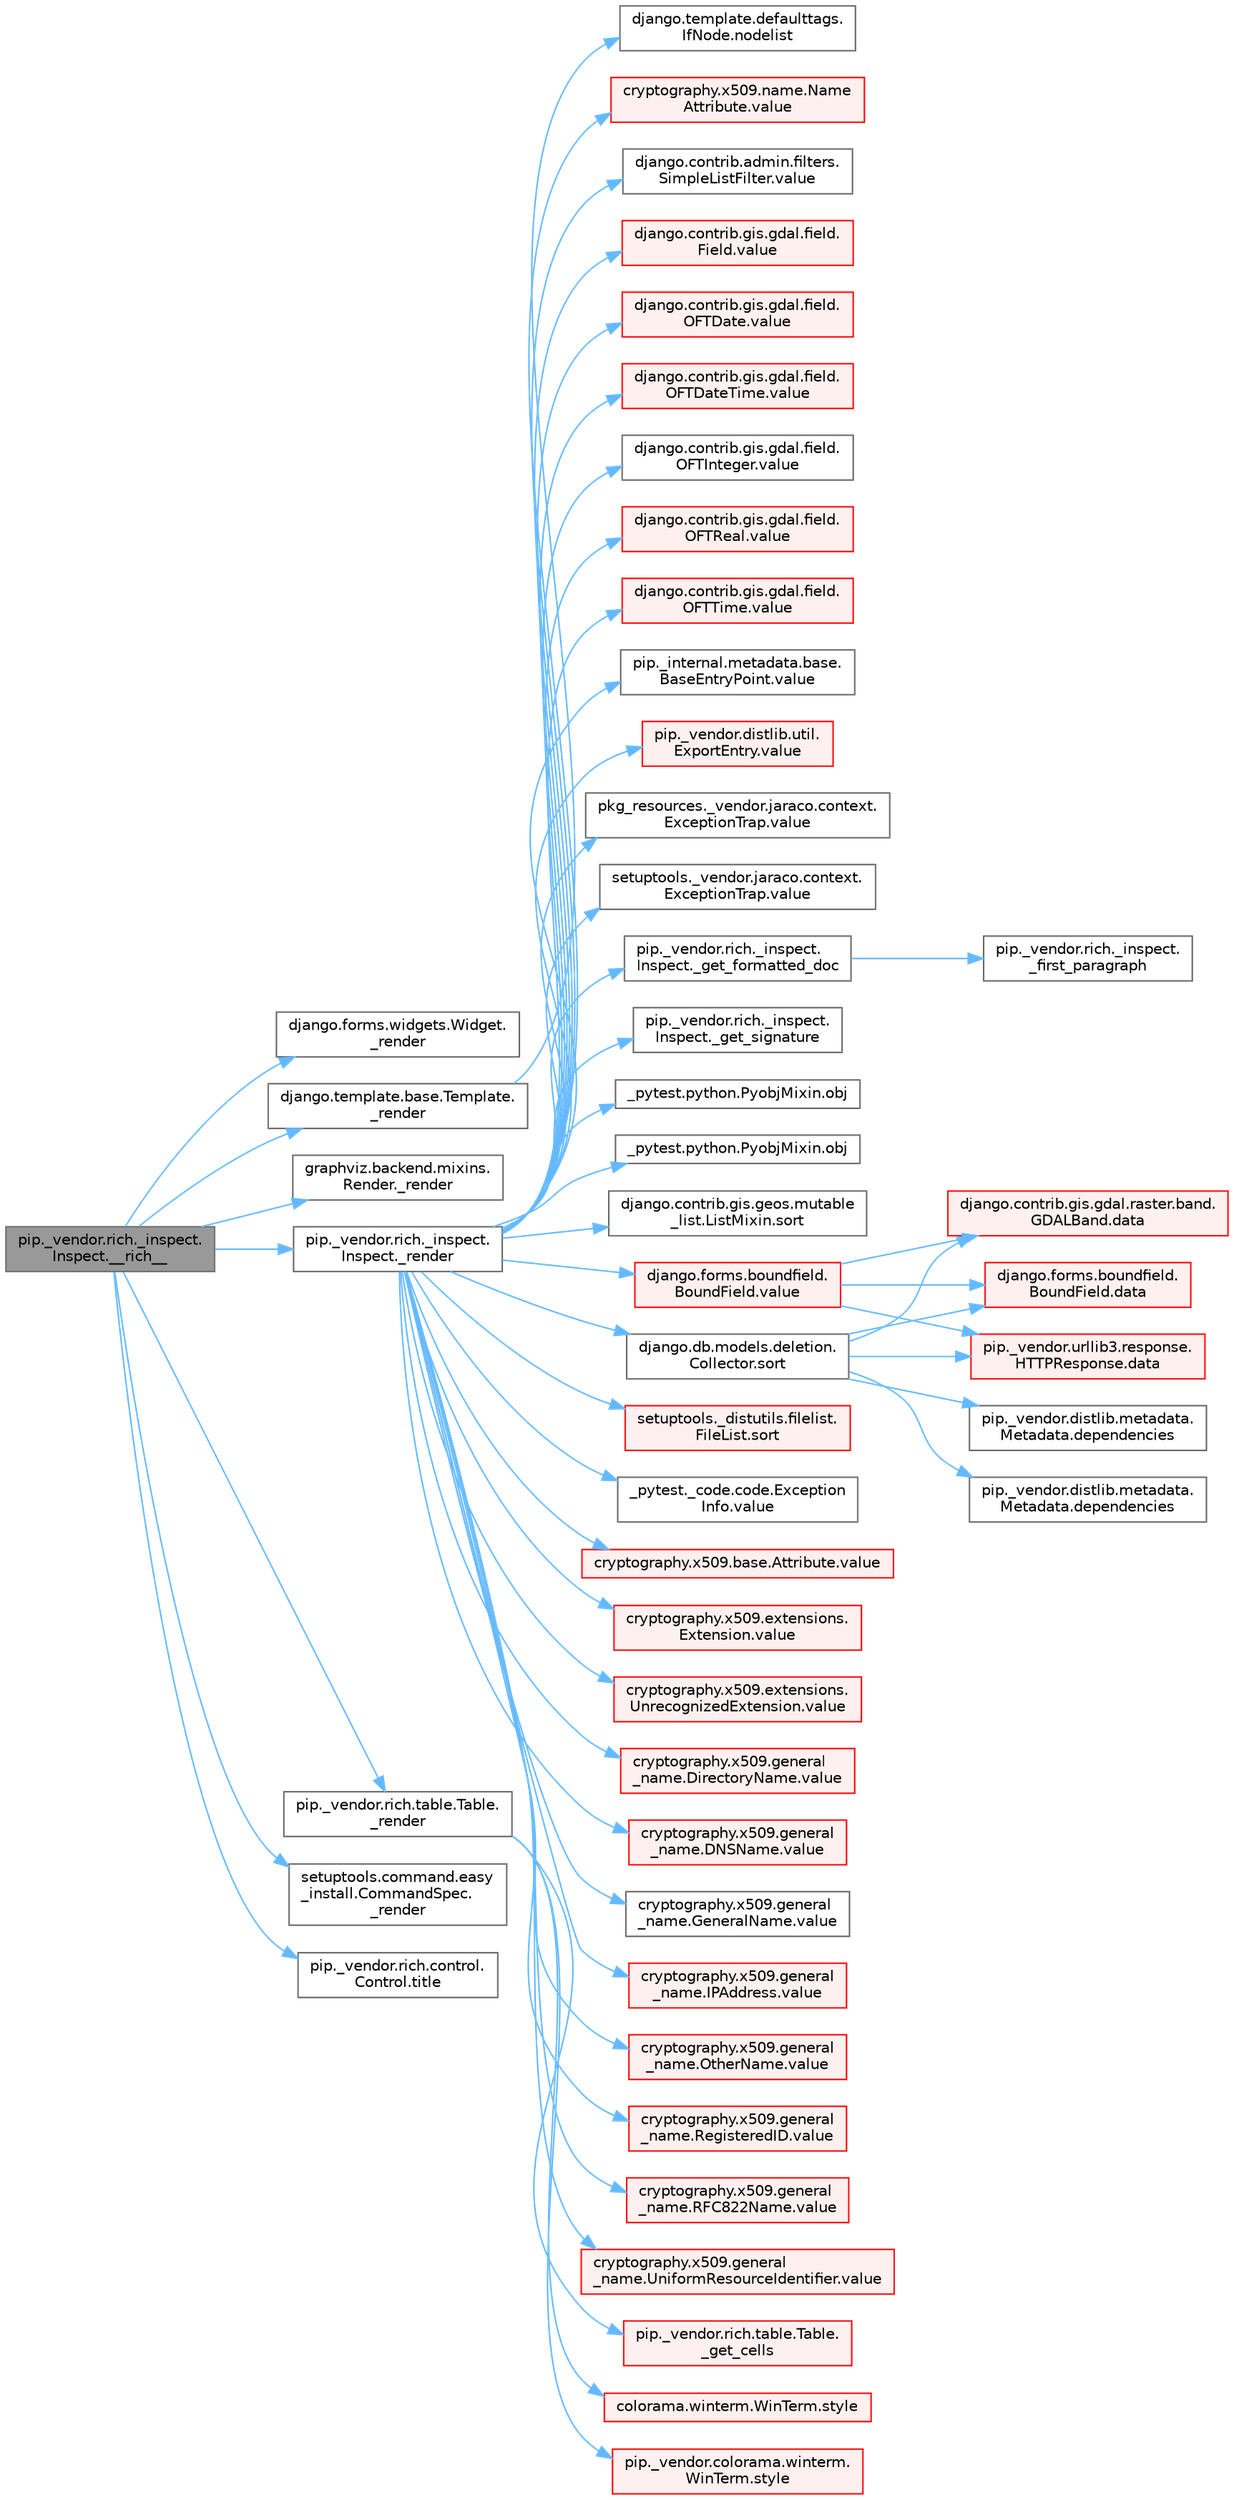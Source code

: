 digraph "pip._vendor.rich._inspect.Inspect.__rich__"
{
 // LATEX_PDF_SIZE
  bgcolor="transparent";
  edge [fontname=Helvetica,fontsize=10,labelfontname=Helvetica,labelfontsize=10];
  node [fontname=Helvetica,fontsize=10,shape=box,height=0.2,width=0.4];
  rankdir="LR";
  Node1 [id="Node000001",label="pip._vendor.rich._inspect.\lInspect.__rich__",height=0.2,width=0.4,color="gray40", fillcolor="grey60", style="filled", fontcolor="black",tooltip=" "];
  Node1 -> Node2 [id="edge1_Node000001_Node000002",color="steelblue1",style="solid",tooltip=" "];
  Node2 [id="Node000002",label="django.forms.widgets.Widget.\l_render",height=0.2,width=0.4,color="grey40", fillcolor="white", style="filled",URL="$classdjango_1_1forms_1_1widgets_1_1_widget.html#a085824b717d5cd1646b688d43ed51c59",tooltip=" "];
  Node1 -> Node3 [id="edge2_Node000001_Node000003",color="steelblue1",style="solid",tooltip=" "];
  Node3 [id="Node000003",label="django.template.base.Template.\l_render",height=0.2,width=0.4,color="grey40", fillcolor="white", style="filled",URL="$classdjango_1_1template_1_1base_1_1_template.html#a32242527e246f564ed448c465b9e5312",tooltip=" "];
  Node3 -> Node4 [id="edge3_Node000003_Node000004",color="steelblue1",style="solid",tooltip=" "];
  Node4 [id="Node000004",label="django.template.defaulttags.\lIfNode.nodelist",height=0.2,width=0.4,color="grey40", fillcolor="white", style="filled",URL="$classdjango_1_1template_1_1defaulttags_1_1_if_node.html#a26a933ed2147527d1576658daa8bffff",tooltip=" "];
  Node1 -> Node5 [id="edge4_Node000001_Node000005",color="steelblue1",style="solid",tooltip=" "];
  Node5 [id="Node000005",label="graphviz.backend.mixins.\lRender._render",height=0.2,width=0.4,color="grey40", fillcolor="white", style="filled",URL="$classgraphviz_1_1backend_1_1mixins_1_1_render.html#af69b7884d45d00b29c648cb21eb366f0",tooltip=" "];
  Node1 -> Node6 [id="edge5_Node000001_Node000006",color="steelblue1",style="solid",tooltip=" "];
  Node6 [id="Node000006",label="pip._vendor.rich._inspect.\lInspect._render",height=0.2,width=0.4,color="grey40", fillcolor="white", style="filled",URL="$classpip_1_1__vendor_1_1rich_1_1__inspect_1_1_inspect.html#a9bb6dcacc52f9f07c1d4b7f526789003",tooltip=" "];
  Node6 -> Node7 [id="edge6_Node000006_Node000007",color="steelblue1",style="solid",tooltip=" "];
  Node7 [id="Node000007",label="pip._vendor.rich._inspect.\lInspect._get_formatted_doc",height=0.2,width=0.4,color="grey40", fillcolor="white", style="filled",URL="$classpip_1_1__vendor_1_1rich_1_1__inspect_1_1_inspect.html#a60540eeffdfc8d8da7b75ba5e541e416",tooltip=" "];
  Node7 -> Node8 [id="edge7_Node000007_Node000008",color="steelblue1",style="solid",tooltip=" "];
  Node8 [id="Node000008",label="pip._vendor.rich._inspect.\l_first_paragraph",height=0.2,width=0.4,color="grey40", fillcolor="white", style="filled",URL="$namespacepip_1_1__vendor_1_1rich_1_1__inspect.html#ac7a190e4e14af5baba5e6d05c7ba4ed2",tooltip=" "];
  Node6 -> Node9 [id="edge8_Node000006_Node000009",color="steelblue1",style="solid",tooltip=" "];
  Node9 [id="Node000009",label="pip._vendor.rich._inspect.\lInspect._get_signature",height=0.2,width=0.4,color="grey40", fillcolor="white", style="filled",URL="$classpip_1_1__vendor_1_1rich_1_1__inspect_1_1_inspect.html#ad351f9f237e16ea2565171ccd0385711",tooltip=" "];
  Node6 -> Node10 [id="edge9_Node000006_Node000010",color="steelblue1",style="solid",tooltip=" "];
  Node10 [id="Node000010",label="_pytest.python.PyobjMixin.obj",height=0.2,width=0.4,color="grey40", fillcolor="white", style="filled",URL="$class__pytest_1_1python_1_1_pyobj_mixin.html#a065a31711e609a6aa50ed7b39dbcb639",tooltip=" "];
  Node6 -> Node11 [id="edge10_Node000006_Node000011",color="steelblue1",style="solid",tooltip=" "];
  Node11 [id="Node000011",label="_pytest.python.PyobjMixin.obj",height=0.2,width=0.4,color="grey40", fillcolor="white", style="filled",URL="$class__pytest_1_1python_1_1_pyobj_mixin.html#a8c43ea854dd8fa37328214ee62677508",tooltip=" "];
  Node6 -> Node12 [id="edge11_Node000006_Node000012",color="steelblue1",style="solid",tooltip=" "];
  Node12 [id="Node000012",label="django.contrib.gis.geos.mutable\l_list.ListMixin.sort",height=0.2,width=0.4,color="grey40", fillcolor="white", style="filled",URL="$classdjango_1_1contrib_1_1gis_1_1geos_1_1mutable__list_1_1_list_mixin.html#a3943af29375abcf1098bb24b16aa57da",tooltip=" "];
  Node6 -> Node13 [id="edge12_Node000006_Node000013",color="steelblue1",style="solid",tooltip=" "];
  Node13 [id="Node000013",label="django.db.models.deletion.\lCollector.sort",height=0.2,width=0.4,color="grey40", fillcolor="white", style="filled",URL="$classdjango_1_1db_1_1models_1_1deletion_1_1_collector.html#aed167225de4a87068c3156b198e7697c",tooltip=" "];
  Node13 -> Node14 [id="edge13_Node000013_Node000014",color="steelblue1",style="solid",tooltip=" "];
  Node14 [id="Node000014",label="django.contrib.gis.gdal.raster.band.\lGDALBand.data",height=0.2,width=0.4,color="red", fillcolor="#FFF0F0", style="filled",URL="$classdjango_1_1contrib_1_1gis_1_1gdal_1_1raster_1_1band_1_1_g_d_a_l_band.html#a5d37dc4c4d5a50a21b75460e75f9ee4d",tooltip=" "];
  Node13 -> Node269 [id="edge14_Node000013_Node000269",color="steelblue1",style="solid",tooltip=" "];
  Node269 [id="Node000269",label="django.forms.boundfield.\lBoundField.data",height=0.2,width=0.4,color="red", fillcolor="#FFF0F0", style="filled",URL="$classdjango_1_1forms_1_1boundfield_1_1_bound_field.html#ad38e19a5099c352218e82322f47b020c",tooltip=" "];
  Node13 -> Node270 [id="edge15_Node000013_Node000270",color="steelblue1",style="solid",tooltip=" "];
  Node270 [id="Node000270",label="pip._vendor.urllib3.response.\lHTTPResponse.data",height=0.2,width=0.4,color="red", fillcolor="#FFF0F0", style="filled",URL="$classpip_1_1__vendor_1_1urllib3_1_1response_1_1_h_t_t_p_response.html#abf3c538704803faf453331b0031f3bdd",tooltip=" "];
  Node13 -> Node2532 [id="edge16_Node000013_Node002532",color="steelblue1",style="solid",tooltip=" "];
  Node2532 [id="Node002532",label="pip._vendor.distlib.metadata.\lMetadata.dependencies",height=0.2,width=0.4,color="grey40", fillcolor="white", style="filled",URL="$classpip_1_1__vendor_1_1distlib_1_1metadata_1_1_metadata.html#abf6cbb244fad75feddef718a94bcc2da",tooltip=" "];
  Node13 -> Node2533 [id="edge17_Node000013_Node002533",color="steelblue1",style="solid",tooltip=" "];
  Node2533 [id="Node002533",label="pip._vendor.distlib.metadata.\lMetadata.dependencies",height=0.2,width=0.4,color="grey40", fillcolor="white", style="filled",URL="$classpip_1_1__vendor_1_1distlib_1_1metadata_1_1_metadata.html#a19a426eacc32d3e13ed1e68885735047",tooltip=" "];
  Node6 -> Node3096 [id="edge18_Node000006_Node003096",color="steelblue1",style="solid",tooltip=" "];
  Node3096 [id="Node003096",label="setuptools._distutils.filelist.\lFileList.sort",height=0.2,width=0.4,color="red", fillcolor="#FFF0F0", style="filled",URL="$classsetuptools_1_1__distutils_1_1filelist_1_1_file_list.html#a22aca338a56171f45d6a8f9e7abe6498",tooltip=" "];
  Node6 -> Node495 [id="edge19_Node000006_Node000495",color="steelblue1",style="solid",tooltip=" "];
  Node495 [id="Node000495",label="_pytest._code.code.Exception\lInfo.value",height=0.2,width=0.4,color="grey40", fillcolor="white", style="filled",URL="$class__pytest_1_1__code_1_1code_1_1_exception_info.html#a65675b4b4254ece8c2b96f442ffa6a75",tooltip=" "];
  Node6 -> Node496 [id="edge20_Node000006_Node000496",color="steelblue1",style="solid",tooltip=" "];
  Node496 [id="Node000496",label="cryptography.x509.base.Attribute.value",height=0.2,width=0.4,color="red", fillcolor="#FFF0F0", style="filled",URL="$classcryptography_1_1x509_1_1base_1_1_attribute.html#a60472bf1e6c7d1a19111b910c23c097a",tooltip=" "];
  Node6 -> Node500 [id="edge21_Node000006_Node000500",color="steelblue1",style="solid",tooltip=" "];
  Node500 [id="Node000500",label="cryptography.x509.extensions.\lExtension.value",height=0.2,width=0.4,color="red", fillcolor="#FFF0F0", style="filled",URL="$classcryptography_1_1x509_1_1extensions_1_1_extension.html#a8c49255768af4af1c07670fd09fe42a7",tooltip=" "];
  Node6 -> Node501 [id="edge22_Node000006_Node000501",color="steelblue1",style="solid",tooltip=" "];
  Node501 [id="Node000501",label="cryptography.x509.extensions.\lUnrecognizedExtension.value",height=0.2,width=0.4,color="red", fillcolor="#FFF0F0", style="filled",URL="$classcryptography_1_1x509_1_1extensions_1_1_unrecognized_extension.html#a9992d78623e649a72caf3f3ce5a2c0f9",tooltip=" "];
  Node6 -> Node502 [id="edge23_Node000006_Node000502",color="steelblue1",style="solid",tooltip=" "];
  Node502 [id="Node000502",label="cryptography.x509.general\l_name.DirectoryName.value",height=0.2,width=0.4,color="red", fillcolor="#FFF0F0", style="filled",URL="$classcryptography_1_1x509_1_1general__name_1_1_directory_name.html#a68ccf077d3347ac26ff3c85cb234c9fe",tooltip=" "];
  Node6 -> Node503 [id="edge24_Node000006_Node000503",color="steelblue1",style="solid",tooltip=" "];
  Node503 [id="Node000503",label="cryptography.x509.general\l_name.DNSName.value",height=0.2,width=0.4,color="red", fillcolor="#FFF0F0", style="filled",URL="$classcryptography_1_1x509_1_1general__name_1_1_d_n_s_name.html#a93b054a2226f3b5f15aa11e51e8b2357",tooltip=" "];
  Node6 -> Node504 [id="edge25_Node000006_Node000504",color="steelblue1",style="solid",tooltip=" "];
  Node504 [id="Node000504",label="cryptography.x509.general\l_name.GeneralName.value",height=0.2,width=0.4,color="grey40", fillcolor="white", style="filled",URL="$classcryptography_1_1x509_1_1general__name_1_1_general_name.html#a6eebdc32cba49fb672f0904be4be684a",tooltip=" "];
  Node6 -> Node505 [id="edge26_Node000006_Node000505",color="steelblue1",style="solid",tooltip=" "];
  Node505 [id="Node000505",label="cryptography.x509.general\l_name.IPAddress.value",height=0.2,width=0.4,color="red", fillcolor="#FFF0F0", style="filled",URL="$classcryptography_1_1x509_1_1general__name_1_1_i_p_address.html#a514cf4d34f9d4eac1db384e30bfd545c",tooltip=" "];
  Node6 -> Node506 [id="edge27_Node000006_Node000506",color="steelblue1",style="solid",tooltip=" "];
  Node506 [id="Node000506",label="cryptography.x509.general\l_name.OtherName.value",height=0.2,width=0.4,color="red", fillcolor="#FFF0F0", style="filled",URL="$classcryptography_1_1x509_1_1general__name_1_1_other_name.html#adc049986474090e83a8ff9ed596f53f6",tooltip=" "];
  Node6 -> Node507 [id="edge28_Node000006_Node000507",color="steelblue1",style="solid",tooltip=" "];
  Node507 [id="Node000507",label="cryptography.x509.general\l_name.RegisteredID.value",height=0.2,width=0.4,color="red", fillcolor="#FFF0F0", style="filled",URL="$classcryptography_1_1x509_1_1general__name_1_1_registered_i_d.html#a54915bad33598e65e1299ae76700053c",tooltip=" "];
  Node6 -> Node508 [id="edge29_Node000006_Node000508",color="steelblue1",style="solid",tooltip=" "];
  Node508 [id="Node000508",label="cryptography.x509.general\l_name.RFC822Name.value",height=0.2,width=0.4,color="red", fillcolor="#FFF0F0", style="filled",URL="$classcryptography_1_1x509_1_1general__name_1_1_r_f_c822_name.html#a63c29183b28ccc19efeb5894b261e70d",tooltip=" "];
  Node6 -> Node509 [id="edge30_Node000006_Node000509",color="steelblue1",style="solid",tooltip=" "];
  Node509 [id="Node000509",label="cryptography.x509.general\l_name.UniformResourceIdentifier.value",height=0.2,width=0.4,color="red", fillcolor="#FFF0F0", style="filled",URL="$classcryptography_1_1x509_1_1general__name_1_1_uniform_resource_identifier.html#a62c2508b5e9961e78426b268e20f412f",tooltip=" "];
  Node6 -> Node510 [id="edge31_Node000006_Node000510",color="steelblue1",style="solid",tooltip=" "];
  Node510 [id="Node000510",label="cryptography.x509.name.Name\lAttribute.value",height=0.2,width=0.4,color="red", fillcolor="#FFF0F0", style="filled",URL="$classcryptography_1_1x509_1_1name_1_1_name_attribute.html#af39a23a036a8c8a731fb74018c6c58f7",tooltip=" "];
  Node6 -> Node511 [id="edge32_Node000006_Node000511",color="steelblue1",style="solid",tooltip=" "];
  Node511 [id="Node000511",label="django.contrib.admin.filters.\lSimpleListFilter.value",height=0.2,width=0.4,color="grey40", fillcolor="white", style="filled",URL="$classdjango_1_1contrib_1_1admin_1_1filters_1_1_simple_list_filter.html#aefe5c6c5478d3d2560a882cadc9e7649",tooltip=" "];
  Node6 -> Node512 [id="edge33_Node000006_Node000512",color="steelblue1",style="solid",tooltip=" "];
  Node512 [id="Node000512",label="django.contrib.gis.gdal.field.\lField.value",height=0.2,width=0.4,color="red", fillcolor="#FFF0F0", style="filled",URL="$classdjango_1_1contrib_1_1gis_1_1gdal_1_1field_1_1_field.html#a0534fa49aaead023461bb9458776c33c",tooltip=" "];
  Node6 -> Node519 [id="edge34_Node000006_Node000519",color="steelblue1",style="solid",tooltip=" "];
  Node519 [id="Node000519",label="django.contrib.gis.gdal.field.\lOFTDate.value",height=0.2,width=0.4,color="red", fillcolor="#FFF0F0", style="filled",URL="$classdjango_1_1contrib_1_1gis_1_1gdal_1_1field_1_1_o_f_t_date.html#a1b70bed1d73b01c2dbbb215c85f318b1",tooltip=" "];
  Node6 -> Node522 [id="edge35_Node000006_Node000522",color="steelblue1",style="solid",tooltip=" "];
  Node522 [id="Node000522",label="django.contrib.gis.gdal.field.\lOFTDateTime.value",height=0.2,width=0.4,color="red", fillcolor="#FFF0F0", style="filled",URL="$classdjango_1_1contrib_1_1gis_1_1gdal_1_1field_1_1_o_f_t_date_time.html#a90dc99581d0efab92ef193eaea54300e",tooltip=" "];
  Node6 -> Node523 [id="edge36_Node000006_Node000523",color="steelblue1",style="solid",tooltip=" "];
  Node523 [id="Node000523",label="django.contrib.gis.gdal.field.\lOFTInteger.value",height=0.2,width=0.4,color="grey40", fillcolor="white", style="filled",URL="$classdjango_1_1contrib_1_1gis_1_1gdal_1_1field_1_1_o_f_t_integer.html#ae8b59256eee84f0198bfe27ae73c2f40",tooltip=" "];
  Node6 -> Node524 [id="edge37_Node000006_Node000524",color="steelblue1",style="solid",tooltip=" "];
  Node524 [id="Node000524",label="django.contrib.gis.gdal.field.\lOFTReal.value",height=0.2,width=0.4,color="red", fillcolor="#FFF0F0", style="filled",URL="$classdjango_1_1contrib_1_1gis_1_1gdal_1_1field_1_1_o_f_t_real.html#af38e5fdd4622d4f12649b8b882dae3c9",tooltip=" "];
  Node6 -> Node526 [id="edge38_Node000006_Node000526",color="steelblue1",style="solid",tooltip=" "];
  Node526 [id="Node000526",label="django.contrib.gis.gdal.field.\lOFTTime.value",height=0.2,width=0.4,color="red", fillcolor="#FFF0F0", style="filled",URL="$classdjango_1_1contrib_1_1gis_1_1gdal_1_1field_1_1_o_f_t_time.html#a5409d5a314e03fe5dec94170182a1942",tooltip=" "];
  Node6 -> Node527 [id="edge39_Node000006_Node000527",color="steelblue1",style="solid",tooltip=" "];
  Node527 [id="Node000527",label="django.forms.boundfield.\lBoundField.value",height=0.2,width=0.4,color="red", fillcolor="#FFF0F0", style="filled",URL="$classdjango_1_1forms_1_1boundfield_1_1_bound_field.html#a477fc97c541321eb1218c4287678ce5e",tooltip=" "];
  Node527 -> Node14 [id="edge40_Node000527_Node000014",color="steelblue1",style="solid",tooltip=" "];
  Node527 -> Node269 [id="edge41_Node000527_Node000269",color="steelblue1",style="solid",tooltip=" "];
  Node527 -> Node270 [id="edge42_Node000527_Node000270",color="steelblue1",style="solid",tooltip=" "];
  Node6 -> Node611 [id="edge43_Node000006_Node000611",color="steelblue1",style="solid",tooltip=" "];
  Node611 [id="Node000611",label="pip._internal.metadata.base.\lBaseEntryPoint.value",height=0.2,width=0.4,color="grey40", fillcolor="white", style="filled",URL="$classpip_1_1__internal_1_1metadata_1_1base_1_1_base_entry_point.html#a446ba6422d9cd9c14da8fdd2cbb91a25",tooltip=" "];
  Node6 -> Node612 [id="edge44_Node000006_Node000612",color="steelblue1",style="solid",tooltip=" "];
  Node612 [id="Node000612",label="pip._vendor.distlib.util.\lExportEntry.value",height=0.2,width=0.4,color="red", fillcolor="#FFF0F0", style="filled",URL="$classpip_1_1__vendor_1_1distlib_1_1util_1_1_export_entry.html#a7c58cd5235937bd538b1c0583bd51fda",tooltip=" "];
  Node6 -> Node615 [id="edge45_Node000006_Node000615",color="steelblue1",style="solid",tooltip=" "];
  Node615 [id="Node000615",label="pkg_resources._vendor.jaraco.context.\lExceptionTrap.value",height=0.2,width=0.4,color="grey40", fillcolor="white", style="filled",URL="$classpkg__resources_1_1__vendor_1_1jaraco_1_1context_1_1_exception_trap.html#a39fb0ebf79a980f43ac06486340130e5",tooltip=" "];
  Node6 -> Node616 [id="edge46_Node000006_Node000616",color="steelblue1",style="solid",tooltip=" "];
  Node616 [id="Node000616",label="setuptools._vendor.jaraco.context.\lExceptionTrap.value",height=0.2,width=0.4,color="grey40", fillcolor="white", style="filled",URL="$classsetuptools_1_1__vendor_1_1jaraco_1_1context_1_1_exception_trap.html#a92eaef82df6b864df0489085d65435f1",tooltip=" "];
  Node1 -> Node3370 [id="edge47_Node000001_Node003370",color="steelblue1",style="solid",tooltip=" "];
  Node3370 [id="Node003370",label="pip._vendor.rich.table.Table.\l_render",height=0.2,width=0.4,color="grey40", fillcolor="white", style="filled",URL="$classpip_1_1__vendor_1_1rich_1_1table_1_1_table.html#a84063b329b88480f38f02ba7aabbbf4a",tooltip=" "];
  Node3370 -> Node3371 [id="edge48_Node003370_Node003371",color="steelblue1",style="solid",tooltip=" "];
  Node3371 [id="Node003371",label="pip._vendor.rich.table.Table.\l_get_cells",height=0.2,width=0.4,color="red", fillcolor="#FFF0F0", style="filled",URL="$classpip_1_1__vendor_1_1rich_1_1table_1_1_table.html#a5e076732d70beb425933256f2cb43aed",tooltip=" "];
  Node3370 -> Node107 [id="edge49_Node003370_Node000107",color="steelblue1",style="solid",tooltip=" "];
  Node107 [id="Node000107",label="colorama.winterm.WinTerm.style",height=0.2,width=0.4,color="red", fillcolor="#FFF0F0", style="filled",URL="$classcolorama_1_1winterm_1_1_win_term.html#a506343ed97737721f4046d5e741a8b2c",tooltip=" "];
  Node3370 -> Node112 [id="edge50_Node003370_Node000112",color="steelblue1",style="solid",tooltip=" "];
  Node112 [id="Node000112",label="pip._vendor.colorama.winterm.\lWinTerm.style",height=0.2,width=0.4,color="red", fillcolor="#FFF0F0", style="filled",URL="$classpip_1_1__vendor_1_1colorama_1_1winterm_1_1_win_term.html#a942dc25f8c2ec982d2ff799ec02ec593",tooltip=" "];
  Node1 -> Node3376 [id="edge51_Node000001_Node003376",color="steelblue1",style="solid",tooltip=" "];
  Node3376 [id="Node003376",label="setuptools.command.easy\l_install.CommandSpec.\l_render",height=0.2,width=0.4,color="grey40", fillcolor="white", style="filled",URL="$classsetuptools_1_1command_1_1easy__install_1_1_command_spec.html#ac8f3ba4801b0e4ebac19a84a7999fd0a",tooltip=" "];
  Node1 -> Node4526 [id="edge52_Node000001_Node004526",color="steelblue1",style="solid",tooltip=" "];
  Node4526 [id="Node004526",label="pip._vendor.rich.control.\lControl.title",height=0.2,width=0.4,color="grey40", fillcolor="white", style="filled",URL="$classpip_1_1__vendor_1_1rich_1_1control_1_1_control.html#aa0f8f55eefea25e149b0e66bef24f3eb",tooltip=" "];
}
